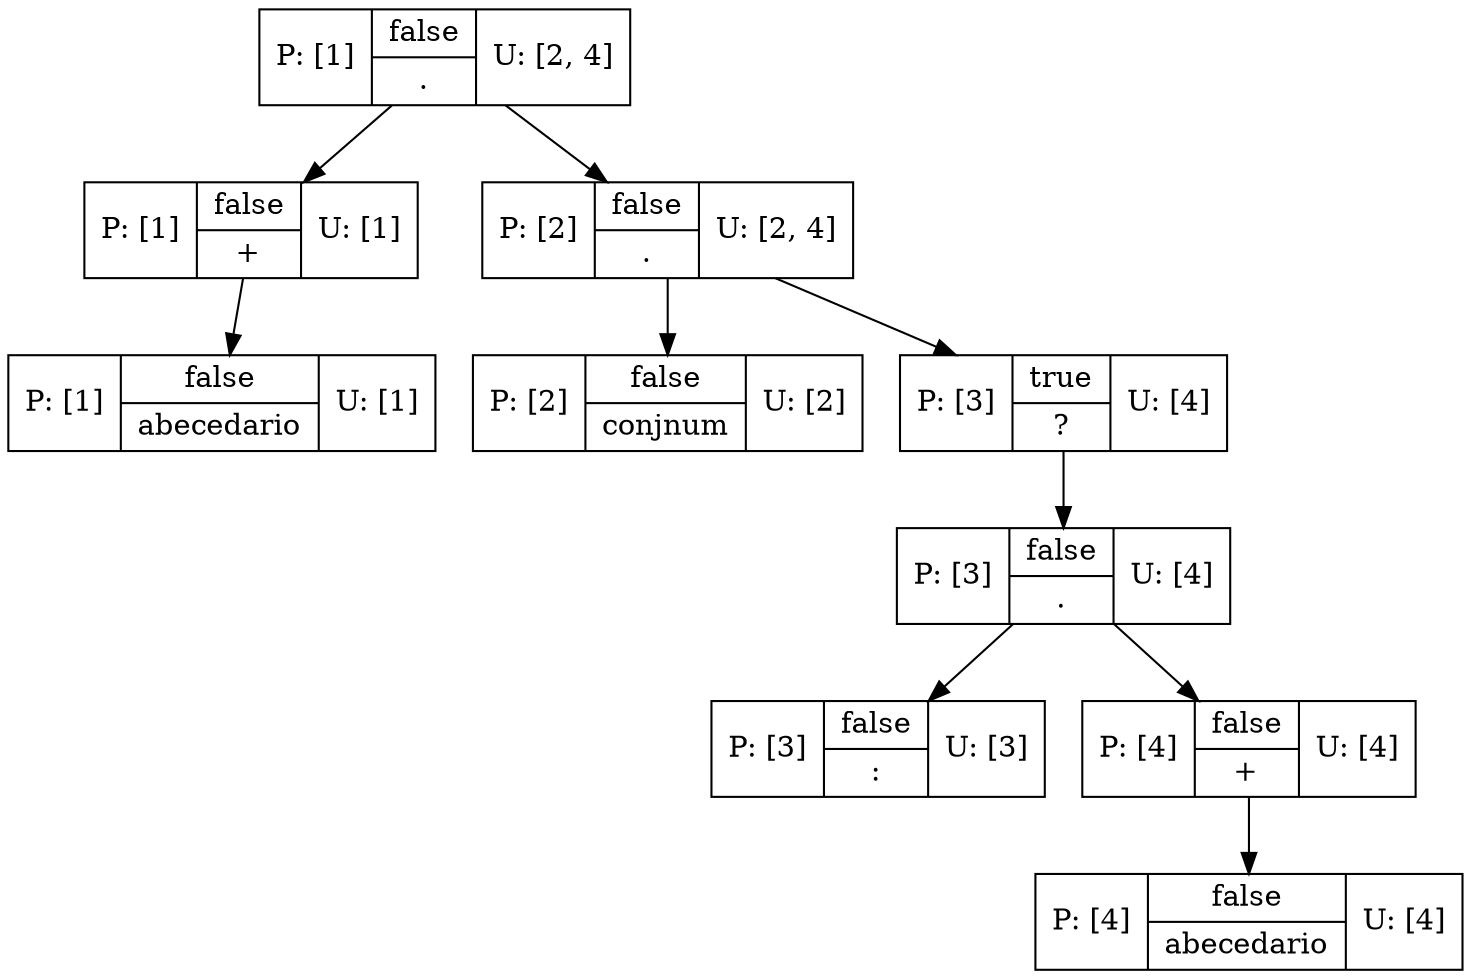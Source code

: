 digraph {
node [shape = rectangle, height=0.5, width=1.2];
"Objetos.Nodo@1d245aaf"[shape = record, label = "P: [1]|{false |abecedario}|U: [1] "] 
"Objetos.Nodo@7a88bd34"[shape = record, label = "P: [1]|{false |+}|U: [1] "] 
"Objetos.Nodo@7a88bd34" -> "Objetos.Nodo@1d245aaf" 
"Objetos.Nodo@1b2f68a"[shape = record, label = "P: [1]|{false |.}|U: [2, 4] "] 
"Objetos.Nodo@1b2f68a" -> "Objetos.Nodo@6fc3b598" 
"Objetos.Nodo@1b2f68a" -> "Objetos.Nodo@7a88bd34" 
"Objetos.Nodo@500d6bed"[shape = record, label = "P: [2]|{false |conjnum}|U: [2] "] 
"Objetos.Nodo@6fc3b598"[shape = record, label = "P: [2]|{false |.}|U: [2, 4] "] 
"Objetos.Nodo@6fc3b598" -> "Objetos.Nodo@6fd31dc5" 
"Objetos.Nodo@6fc3b598" -> "Objetos.Nodo@500d6bed" 
"Objetos.Nodo@79c3a013"[shape = record, label = "P: [3]|{false |:}|U: [3] "] 
"Objetos.Nodo@bdea5c6"[shape = record, label = "P: [3]|{false |.}|U: [4] "] 
"Objetos.Nodo@bdea5c6" -> "Objetos.Nodo@30b7e553" 
"Objetos.Nodo@bdea5c6" -> "Objetos.Nodo@79c3a013" 
"Objetos.Nodo@47fdfbb5"[shape = record, label = "P: [4]|{false |abecedario}|U: [4] "] 
"Objetos.Nodo@30b7e553"[shape = record, label = "P: [4]|{false |+}|U: [4] "] 
"Objetos.Nodo@30b7e553" -> "Objetos.Nodo@47fdfbb5" 
"Objetos.Nodo@6fd31dc5"[shape = record, label = "P: [3]|{true |?}|U: [4] "] 
"Objetos.Nodo@6fd31dc5" -> "Objetos.Nodo@bdea5c6" 
}
